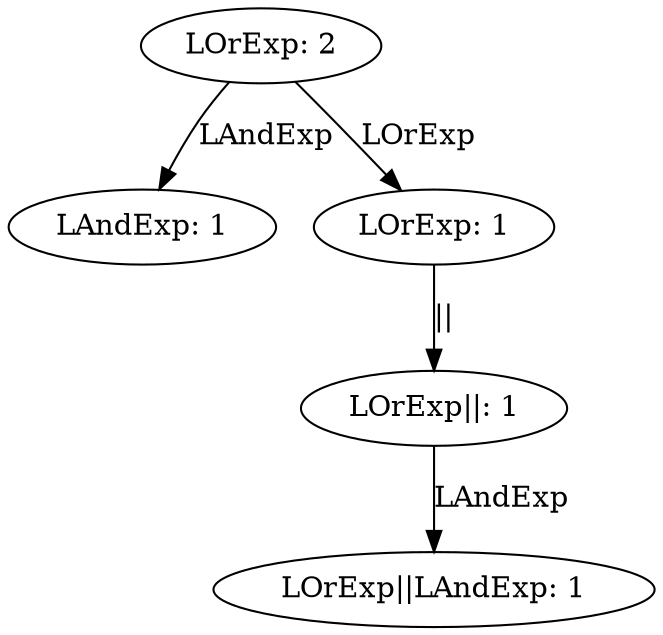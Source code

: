 digraph {
    0 [ label = "LOrExp: 2" ]
    1 [ label = "LAndExp: 1" ]
    2 [ label = "LOrExp: 1" ]
    3 [ label = "LOrExp||: 1" ]
    4 [ label = "LOrExp||LAndExp: 1" ]
    0 -> 1 [ label = "LAndExp" ]
    0 -> 2 [ label = "LOrExp" ]
    2 -> 3 [ label = "||" ]
    3 -> 4 [ label = "LAndExp" ]
}
